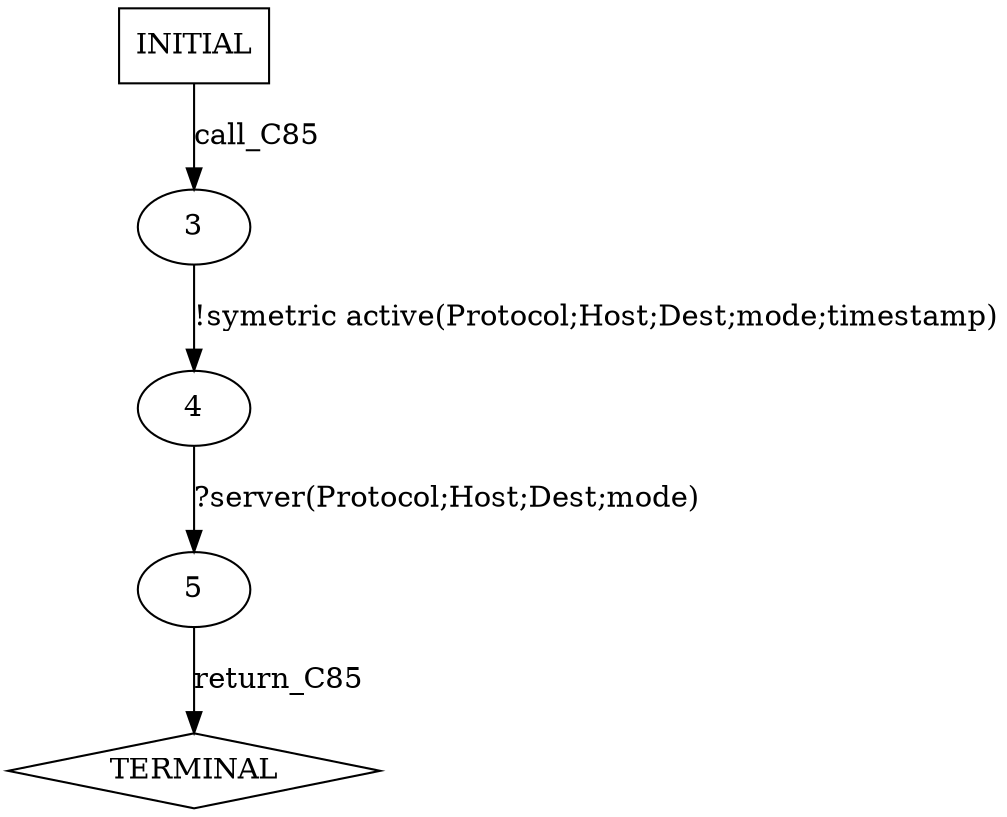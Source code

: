 digraph G {
  0 [label="INITIAL",shape=box];
  1 [label="TERMINAL",shape=diamond];
  3 [label="3"];
  4 [label="4"];
  5 [label="5"];
0->3  [label="call_C85"];
3->4 [label="!symetric active(Protocol;Host;Dest;mode;timestamp)"];
4->5 [label="?server(Protocol;Host;Dest;mode)"];
5->1  [label="return_C85"];
}
